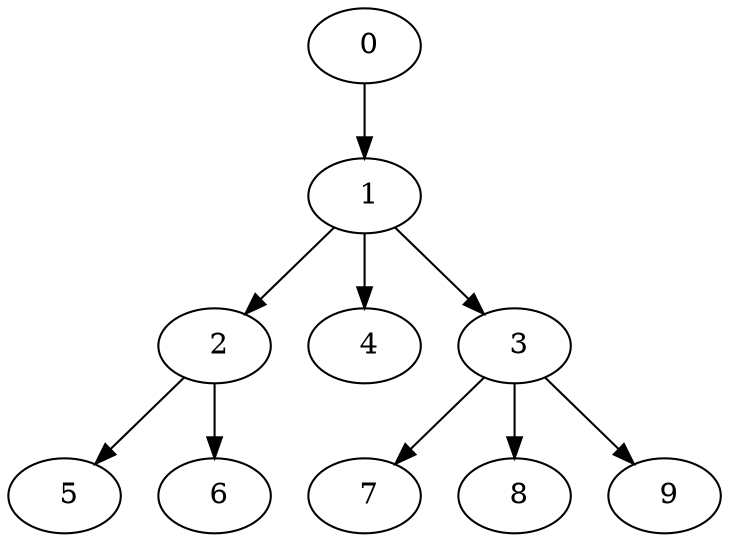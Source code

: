 digraph mytree {
" 0" -> " 1";
" 1" -> " 2";
" 1" -> " 4";
" 1" -> " 3";
" 2" -> " 5";
" 2" -> " 6";
" 4";
" 3" -> " 7";
" 3" -> " 8";
" 3" -> " 9";
" 5";
" 6";
" 7";
" 8";
" 9";
}
